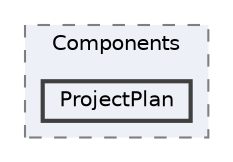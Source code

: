 digraph "Web/Modules/EleWise.ELMA.Projects.Web/Components/ProjectPlan"
{
 // LATEX_PDF_SIZE
  bgcolor="transparent";
  edge [fontname=Helvetica,fontsize=10,labelfontname=Helvetica,labelfontsize=10];
  node [fontname=Helvetica,fontsize=10,shape=box,height=0.2,width=0.4];
  compound=true
  subgraph clusterdir_e4918ed821ae0972a2444417485c2e90 {
    graph [ bgcolor="#edf0f7", pencolor="grey50", label="Components", fontname=Helvetica,fontsize=10 style="filled,dashed", URL="dir_e4918ed821ae0972a2444417485c2e90.html",tooltip=""]
  dir_eae4358ba8e3449f462f422af672b497 [label="ProjectPlan", fillcolor="#edf0f7", color="grey25", style="filled,bold", URL="dir_eae4358ba8e3449f462f422af672b497.html",tooltip=""];
  }
}
